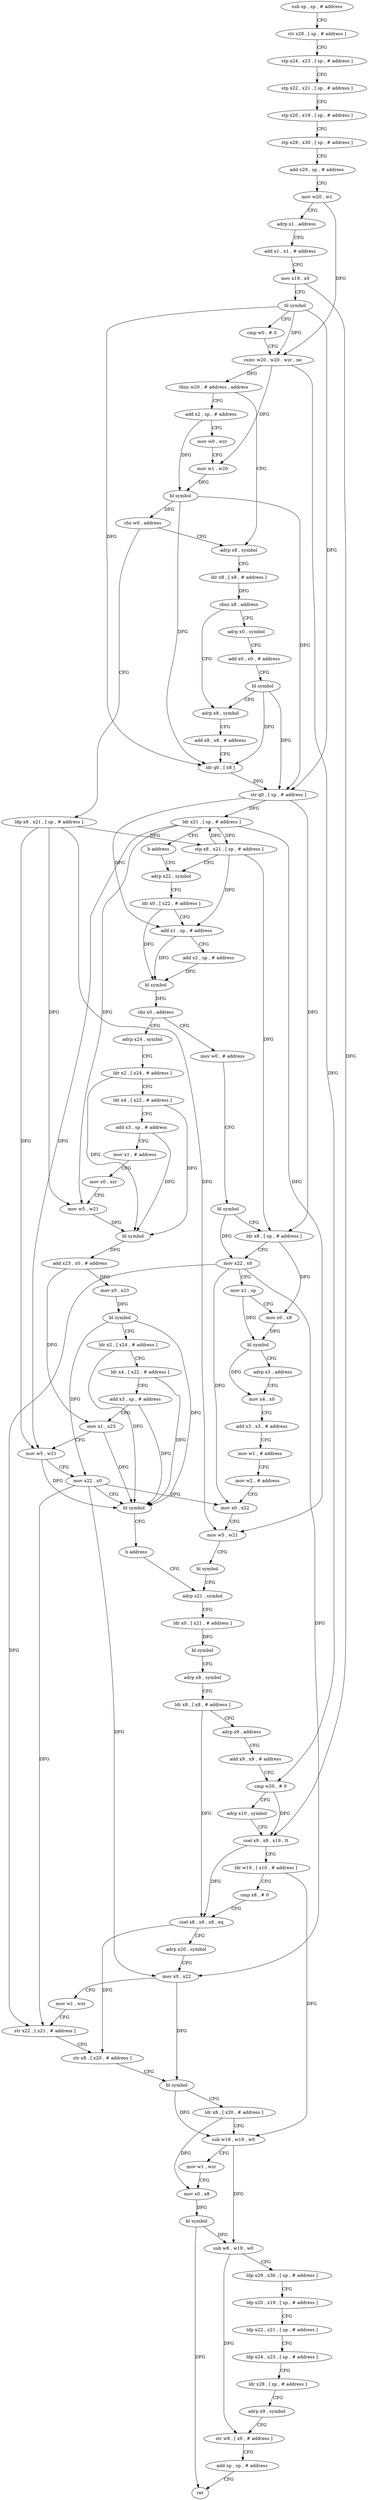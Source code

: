 digraph "func" {
"4212400" [label = "sub sp , sp , # address" ]
"4212404" [label = "str x28 , [ sp , # address ]" ]
"4212408" [label = "stp x24 , x23 , [ sp , # address ]" ]
"4212412" [label = "stp x22 , x21 , [ sp , # address ]" ]
"4212416" [label = "stp x20 , x19 , [ sp , # address ]" ]
"4212420" [label = "stp x29 , x30 , [ sp , # address ]" ]
"4212424" [label = "add x29 , sp , # address" ]
"4212428" [label = "mov w20 , w1" ]
"4212432" [label = "adrp x1 , address" ]
"4212436" [label = "add x1 , x1 , # address" ]
"4212440" [label = "mov x19 , x0" ]
"4212444" [label = "bl symbol" ]
"4212448" [label = "cmp w0 , # 0" ]
"4212452" [label = "csinv w20 , w20 , wzr , ne" ]
"4212456" [label = "tbnz w20 , # address , address" ]
"4212480" [label = "adrp x8 , symbol" ]
"4212460" [label = "add x2 , sp , # address" ]
"4212484" [label = "ldr x8 , [ x8 , # address ]" ]
"4212488" [label = "cbnz x8 , address" ]
"4212504" [label = "adrp x8 , symbol" ]
"4212492" [label = "adrp x0 , symbol" ]
"4212464" [label = "mov w0 , wzr" ]
"4212468" [label = "mov w1 , w20" ]
"4212472" [label = "bl symbol" ]
"4212476" [label = "cbz w0 , address" ]
"4212528" [label = "ldp x8 , x21 , [ sp , # address ]" ]
"4212508" [label = "add x8 , x8 , # address" ]
"4212512" [label = "ldr q0 , [ x8 ]" ]
"4212516" [label = "str q0 , [ sp , # address ]" ]
"4212520" [label = "ldr x21 , [ sp , # address ]" ]
"4212524" [label = "b address" ]
"4212536" [label = "adrp x22 , symbol" ]
"4212496" [label = "add x0 , x0 , # address" ]
"4212500" [label = "bl symbol" ]
"4212532" [label = "stp x8 , x21 , [ sp , # address ]" ]
"4212540" [label = "ldr x0 , [ x22 , # address ]" ]
"4212544" [label = "add x1 , sp , # address" ]
"4212548" [label = "add x2 , sp , # address" ]
"4212552" [label = "bl symbol" ]
"4212556" [label = "cbz x0 , address" ]
"4212636" [label = "mov w0 , # address" ]
"4212560" [label = "adrp x24 , symbol" ]
"4212640" [label = "bl symbol" ]
"4212644" [label = "ldr x8 , [ sp , # address ]" ]
"4212648" [label = "mov x22 , x0" ]
"4212652" [label = "mov x1 , sp" ]
"4212656" [label = "mov x0 , x8" ]
"4212660" [label = "bl symbol" ]
"4212664" [label = "adrp x3 , address" ]
"4212668" [label = "mov x4 , x0" ]
"4212672" [label = "add x3 , x3 , # address" ]
"4212676" [label = "mov w1 , # address" ]
"4212680" [label = "mov w2 , # address" ]
"4212684" [label = "mov x0 , x22" ]
"4212688" [label = "mov w5 , w21" ]
"4212692" [label = "bl symbol" ]
"4212696" [label = "adrp x21 , symbol" ]
"4212564" [label = "ldr x2 , [ x24 , # address ]" ]
"4212568" [label = "ldr x4 , [ x22 , # address ]" ]
"4212572" [label = "add x3 , sp , # address" ]
"4212576" [label = "mov x1 , # address" ]
"4212580" [label = "mov x0 , xzr" ]
"4212584" [label = "mov w5 , w21" ]
"4212588" [label = "bl symbol" ]
"4212592" [label = "add x23 , x0 , # address" ]
"4212596" [label = "mov x0 , x23" ]
"4212600" [label = "bl symbol" ]
"4212604" [label = "ldr x2 , [ x24 , # address ]" ]
"4212608" [label = "ldr x4 , [ x22 , # address ]" ]
"4212612" [label = "add x3 , sp , # address" ]
"4212616" [label = "mov x1 , x23" ]
"4212620" [label = "mov w5 , w21" ]
"4212624" [label = "mov x22 , x0" ]
"4212628" [label = "bl symbol" ]
"4212632" [label = "b address" ]
"4212700" [label = "ldr x0 , [ x21 , # address ]" ]
"4212704" [label = "bl symbol" ]
"4212708" [label = "adrp x8 , symbol" ]
"4212712" [label = "ldr x8 , [ x8 , # address ]" ]
"4212716" [label = "adrp x9 , address" ]
"4212720" [label = "add x9 , x9 , # address" ]
"4212724" [label = "cmp w20 , # 0" ]
"4212728" [label = "adrp x10 , symbol" ]
"4212732" [label = "csel x9 , x9 , x19 , lt" ]
"4212736" [label = "ldr w19 , [ x10 , # address ]" ]
"4212740" [label = "cmp x8 , # 0" ]
"4212744" [label = "csel x8 , x9 , x8 , eq" ]
"4212748" [label = "adrp x20 , symbol" ]
"4212752" [label = "mov x0 , x22" ]
"4212756" [label = "mov w1 , wzr" ]
"4212760" [label = "str x22 , [ x21 , # address ]" ]
"4212764" [label = "str x8 , [ x20 , # address ]" ]
"4212768" [label = "bl symbol" ]
"4212772" [label = "ldr x8 , [ x20 , # address ]" ]
"4212776" [label = "sub w19 , w19 , w0" ]
"4212780" [label = "mov w1 , wzr" ]
"4212784" [label = "mov x0 , x8" ]
"4212788" [label = "bl symbol" ]
"4212792" [label = "sub w8 , w19 , w0" ]
"4212796" [label = "ldp x29 , x30 , [ sp , # address ]" ]
"4212800" [label = "ldp x20 , x19 , [ sp , # address ]" ]
"4212804" [label = "ldp x22 , x21 , [ sp , # address ]" ]
"4212808" [label = "ldp x24 , x23 , [ sp , # address ]" ]
"4212812" [label = "ldr x28 , [ sp , # address ]" ]
"4212816" [label = "adrp x9 , symbol" ]
"4212820" [label = "str w8 , [ x9 , # address ]" ]
"4212824" [label = "add sp , sp , # address" ]
"4212828" [label = "ret" ]
"4212400" -> "4212404" [ label = "CFG" ]
"4212404" -> "4212408" [ label = "CFG" ]
"4212408" -> "4212412" [ label = "CFG" ]
"4212412" -> "4212416" [ label = "CFG" ]
"4212416" -> "4212420" [ label = "CFG" ]
"4212420" -> "4212424" [ label = "CFG" ]
"4212424" -> "4212428" [ label = "CFG" ]
"4212428" -> "4212432" [ label = "CFG" ]
"4212428" -> "4212452" [ label = "DFG" ]
"4212432" -> "4212436" [ label = "CFG" ]
"4212436" -> "4212440" [ label = "CFG" ]
"4212440" -> "4212444" [ label = "CFG" ]
"4212440" -> "4212732" [ label = "DFG" ]
"4212444" -> "4212448" [ label = "CFG" ]
"4212444" -> "4212452" [ label = "DFG" ]
"4212444" -> "4212512" [ label = "DFG" ]
"4212444" -> "4212516" [ label = "DFG" ]
"4212448" -> "4212452" [ label = "CFG" ]
"4212452" -> "4212456" [ label = "DFG" ]
"4212452" -> "4212468" [ label = "DFG" ]
"4212452" -> "4212724" [ label = "DFG" ]
"4212456" -> "4212480" [ label = "CFG" ]
"4212456" -> "4212460" [ label = "CFG" ]
"4212480" -> "4212484" [ label = "CFG" ]
"4212460" -> "4212464" [ label = "CFG" ]
"4212460" -> "4212472" [ label = "DFG" ]
"4212484" -> "4212488" [ label = "DFG" ]
"4212488" -> "4212504" [ label = "CFG" ]
"4212488" -> "4212492" [ label = "CFG" ]
"4212504" -> "4212508" [ label = "CFG" ]
"4212492" -> "4212496" [ label = "CFG" ]
"4212464" -> "4212468" [ label = "CFG" ]
"4212468" -> "4212472" [ label = "DFG" ]
"4212472" -> "4212476" [ label = "DFG" ]
"4212472" -> "4212512" [ label = "DFG" ]
"4212472" -> "4212516" [ label = "DFG" ]
"4212476" -> "4212528" [ label = "CFG" ]
"4212476" -> "4212480" [ label = "CFG" ]
"4212528" -> "4212532" [ label = "DFG" ]
"4212528" -> "4212688" [ label = "DFG" ]
"4212528" -> "4212584" [ label = "DFG" ]
"4212528" -> "4212620" [ label = "DFG" ]
"4212508" -> "4212512" [ label = "CFG" ]
"4212512" -> "4212516" [ label = "DFG" ]
"4212516" -> "4212520" [ label = "DFG" ]
"4212516" -> "4212644" [ label = "DFG" ]
"4212516" -> "4212544" [ label = "DFG" ]
"4212520" -> "4212524" [ label = "CFG" ]
"4212520" -> "4212532" [ label = "DFG" ]
"4212520" -> "4212688" [ label = "DFG" ]
"4212520" -> "4212584" [ label = "DFG" ]
"4212520" -> "4212620" [ label = "DFG" ]
"4212524" -> "4212536" [ label = "CFG" ]
"4212536" -> "4212540" [ label = "CFG" ]
"4212496" -> "4212500" [ label = "CFG" ]
"4212500" -> "4212504" [ label = "CFG" ]
"4212500" -> "4212512" [ label = "DFG" ]
"4212500" -> "4212516" [ label = "DFG" ]
"4212532" -> "4212536" [ label = "CFG" ]
"4212532" -> "4212520" [ label = "DFG" ]
"4212532" -> "4212544" [ label = "DFG" ]
"4212532" -> "4212644" [ label = "DFG" ]
"4212540" -> "4212544" [ label = "CFG" ]
"4212540" -> "4212552" [ label = "DFG" ]
"4212544" -> "4212548" [ label = "CFG" ]
"4212544" -> "4212552" [ label = "DFG" ]
"4212548" -> "4212552" [ label = "DFG" ]
"4212552" -> "4212556" [ label = "DFG" ]
"4212556" -> "4212636" [ label = "CFG" ]
"4212556" -> "4212560" [ label = "CFG" ]
"4212636" -> "4212640" [ label = "CFG" ]
"4212560" -> "4212564" [ label = "CFG" ]
"4212640" -> "4212644" [ label = "CFG" ]
"4212640" -> "4212648" [ label = "DFG" ]
"4212644" -> "4212648" [ label = "CFG" ]
"4212644" -> "4212656" [ label = "DFG" ]
"4212648" -> "4212652" [ label = "CFG" ]
"4212648" -> "4212684" [ label = "DFG" ]
"4212648" -> "4212752" [ label = "DFG" ]
"4212648" -> "4212760" [ label = "DFG" ]
"4212652" -> "4212656" [ label = "CFG" ]
"4212652" -> "4212660" [ label = "DFG" ]
"4212656" -> "4212660" [ label = "DFG" ]
"4212660" -> "4212664" [ label = "CFG" ]
"4212660" -> "4212668" [ label = "DFG" ]
"4212664" -> "4212668" [ label = "CFG" ]
"4212668" -> "4212672" [ label = "CFG" ]
"4212672" -> "4212676" [ label = "CFG" ]
"4212676" -> "4212680" [ label = "CFG" ]
"4212680" -> "4212684" [ label = "CFG" ]
"4212684" -> "4212688" [ label = "CFG" ]
"4212688" -> "4212692" [ label = "CFG" ]
"4212692" -> "4212696" [ label = "CFG" ]
"4212696" -> "4212700" [ label = "CFG" ]
"4212564" -> "4212568" [ label = "CFG" ]
"4212564" -> "4212588" [ label = "DFG" ]
"4212568" -> "4212572" [ label = "CFG" ]
"4212568" -> "4212588" [ label = "DFG" ]
"4212572" -> "4212576" [ label = "CFG" ]
"4212572" -> "4212588" [ label = "DFG" ]
"4212576" -> "4212580" [ label = "CFG" ]
"4212580" -> "4212584" [ label = "CFG" ]
"4212584" -> "4212588" [ label = "DFG" ]
"4212588" -> "4212592" [ label = "DFG" ]
"4212592" -> "4212596" [ label = "DFG" ]
"4212592" -> "4212616" [ label = "DFG" ]
"4212596" -> "4212600" [ label = "DFG" ]
"4212600" -> "4212604" [ label = "CFG" ]
"4212600" -> "4212624" [ label = "DFG" ]
"4212600" -> "4212628" [ label = "DFG" ]
"4212604" -> "4212608" [ label = "CFG" ]
"4212604" -> "4212628" [ label = "DFG" ]
"4212608" -> "4212612" [ label = "CFG" ]
"4212608" -> "4212628" [ label = "DFG" ]
"4212612" -> "4212616" [ label = "CFG" ]
"4212612" -> "4212628" [ label = "DFG" ]
"4212616" -> "4212620" [ label = "CFG" ]
"4212616" -> "4212628" [ label = "DFG" ]
"4212620" -> "4212624" [ label = "CFG" ]
"4212620" -> "4212628" [ label = "DFG" ]
"4212624" -> "4212628" [ label = "CFG" ]
"4212624" -> "4212684" [ label = "DFG" ]
"4212624" -> "4212752" [ label = "DFG" ]
"4212624" -> "4212760" [ label = "DFG" ]
"4212628" -> "4212632" [ label = "CFG" ]
"4212632" -> "4212696" [ label = "CFG" ]
"4212700" -> "4212704" [ label = "DFG" ]
"4212704" -> "4212708" [ label = "CFG" ]
"4212708" -> "4212712" [ label = "CFG" ]
"4212712" -> "4212716" [ label = "CFG" ]
"4212712" -> "4212744" [ label = "DFG" ]
"4212716" -> "4212720" [ label = "CFG" ]
"4212720" -> "4212724" [ label = "CFG" ]
"4212724" -> "4212728" [ label = "CFG" ]
"4212724" -> "4212732" [ label = "DFG" ]
"4212728" -> "4212732" [ label = "CFG" ]
"4212732" -> "4212736" [ label = "CFG" ]
"4212732" -> "4212744" [ label = "DFG" ]
"4212736" -> "4212740" [ label = "CFG" ]
"4212736" -> "4212776" [ label = "DFG" ]
"4212740" -> "4212744" [ label = "CFG" ]
"4212744" -> "4212748" [ label = "CFG" ]
"4212744" -> "4212764" [ label = "DFG" ]
"4212748" -> "4212752" [ label = "CFG" ]
"4212752" -> "4212756" [ label = "CFG" ]
"4212752" -> "4212768" [ label = "DFG" ]
"4212756" -> "4212760" [ label = "CFG" ]
"4212760" -> "4212764" [ label = "CFG" ]
"4212764" -> "4212768" [ label = "CFG" ]
"4212768" -> "4212772" [ label = "CFG" ]
"4212768" -> "4212776" [ label = "DFG" ]
"4212772" -> "4212776" [ label = "CFG" ]
"4212772" -> "4212784" [ label = "DFG" ]
"4212776" -> "4212780" [ label = "CFG" ]
"4212776" -> "4212792" [ label = "DFG" ]
"4212780" -> "4212784" [ label = "CFG" ]
"4212784" -> "4212788" [ label = "DFG" ]
"4212788" -> "4212792" [ label = "DFG" ]
"4212788" -> "4212828" [ label = "DFG" ]
"4212792" -> "4212796" [ label = "CFG" ]
"4212792" -> "4212820" [ label = "DFG" ]
"4212796" -> "4212800" [ label = "CFG" ]
"4212800" -> "4212804" [ label = "CFG" ]
"4212804" -> "4212808" [ label = "CFG" ]
"4212808" -> "4212812" [ label = "CFG" ]
"4212812" -> "4212816" [ label = "CFG" ]
"4212816" -> "4212820" [ label = "CFG" ]
"4212820" -> "4212824" [ label = "CFG" ]
"4212824" -> "4212828" [ label = "CFG" ]
}
